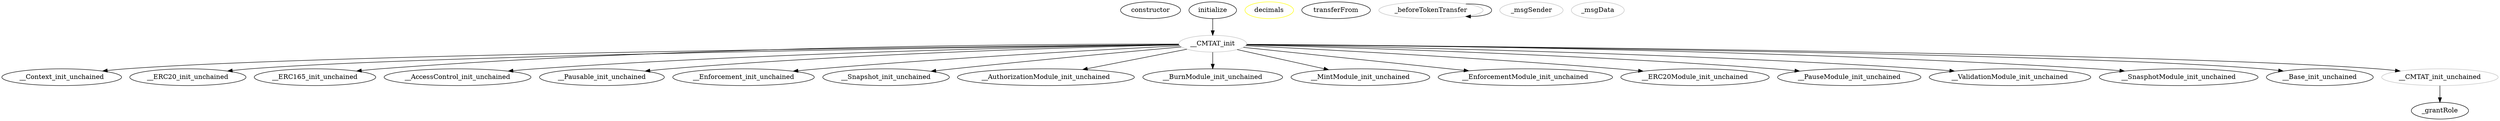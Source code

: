 strict digraph {
  constructor
  initialize
  __CMTAT_init [color=gray]
  __Context_init_unchained
  __ERC20_init_unchained
  __ERC165_init_unchained
  __AccessControl_init_unchained
  __Pausable_init_unchained
  __Enforcement_init_unchained
  __Snapshot_init_unchained
  __AuthorizationModule_init_unchained
  __BurnModule_init_unchained
  __MintModule_init_unchained
  __EnforcementModule_init_unchained
  __ERC20Module_init_unchained
  __PauseModule_init_unchained
  __ValidationModule_init_unchained
  __SnasphotModule_init_unchained
  __Base_init_unchained
  __CMTAT_init_unchained [color=gray]
  _grantRole
  decimals [color=yellow]
  transferFrom
  _beforeTokenTransfer [color=gray]
  _msgSender [color=gray]
  _msgData [color=gray]
  initialize -> __CMTAT_init
  __CMTAT_init -> __Context_init_unchained
  __CMTAT_init -> __ERC20_init_unchained
  __CMTAT_init -> __ERC165_init_unchained
  __CMTAT_init -> __AccessControl_init_unchained
  __CMTAT_init -> __Pausable_init_unchained
  __CMTAT_init -> __Enforcement_init_unchained
  __CMTAT_init -> __Snapshot_init_unchained
  __CMTAT_init -> __AuthorizationModule_init_unchained
  __CMTAT_init -> __BurnModule_init_unchained
  __CMTAT_init -> __MintModule_init_unchained
  __CMTAT_init -> __EnforcementModule_init_unchained
  __CMTAT_init -> __ERC20Module_init_unchained
  __CMTAT_init -> __PauseModule_init_unchained
  __CMTAT_init -> __ValidationModule_init_unchained
  __CMTAT_init -> __SnasphotModule_init_unchained
  __CMTAT_init -> __Base_init_unchained
  __CMTAT_init -> __CMTAT_init_unchained
  __CMTAT_init_unchained -> _grantRole
  _beforeTokenTransfer -> _beforeTokenTransfer
}

